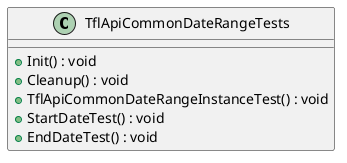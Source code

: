 @startuml
class TflApiCommonDateRangeTests {
    + Init() : void
    + Cleanup() : void
    + TflApiCommonDateRangeInstanceTest() : void
    + StartDateTest() : void
    + EndDateTest() : void
}
@enduml
